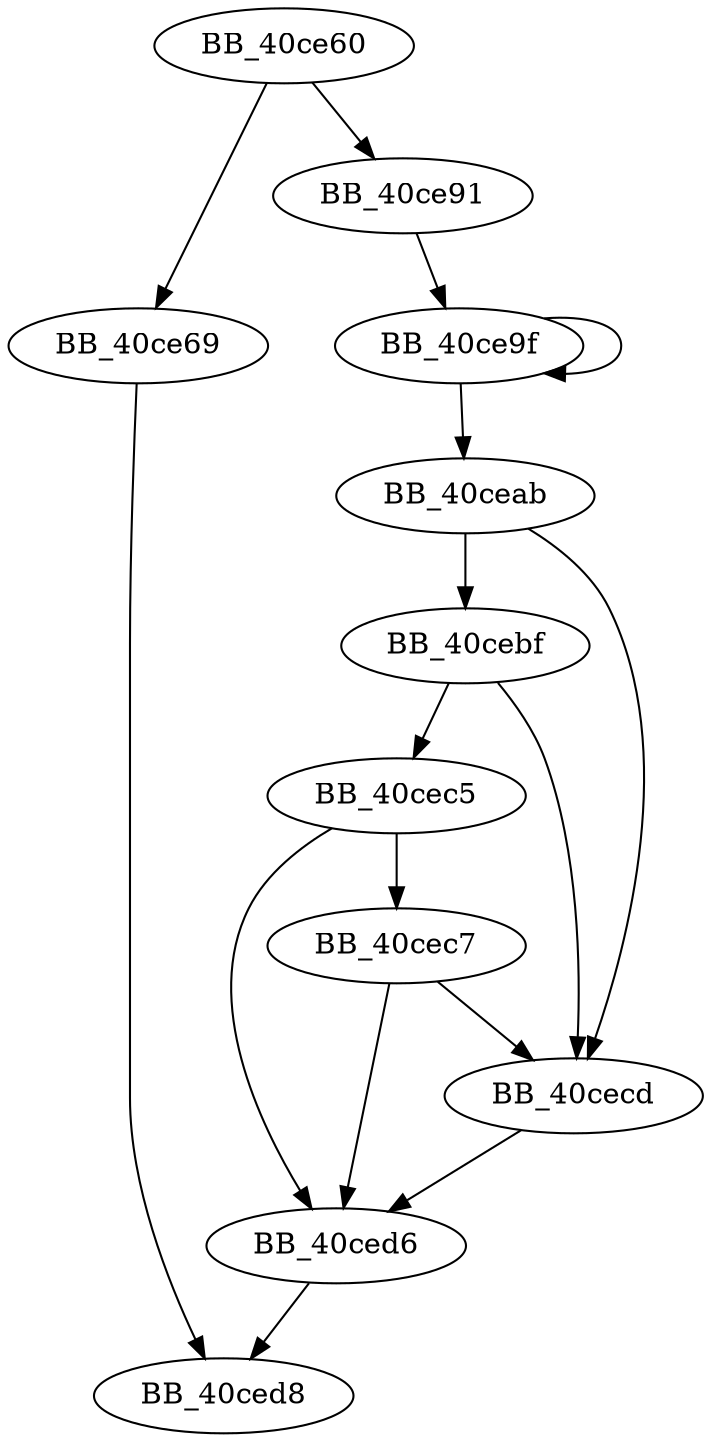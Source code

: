 DiGraph __aulldvrm{
BB_40ce60->BB_40ce69
BB_40ce60->BB_40ce91
BB_40ce69->BB_40ced8
BB_40ce91->BB_40ce9f
BB_40ce9f->BB_40ce9f
BB_40ce9f->BB_40ceab
BB_40ceab->BB_40cebf
BB_40ceab->BB_40cecd
BB_40cebf->BB_40cec5
BB_40cebf->BB_40cecd
BB_40cec5->BB_40cec7
BB_40cec5->BB_40ced6
BB_40cec7->BB_40cecd
BB_40cec7->BB_40ced6
BB_40cecd->BB_40ced6
BB_40ced6->BB_40ced8
}
